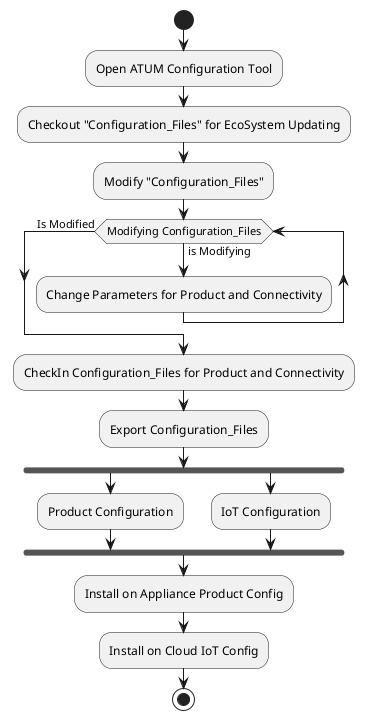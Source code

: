 Activity Diagram

@startuml configuration

    scale 1

    start
        :Open ATUM Configuration Tool;
        :Checkout "Configuration_Files" for EcoSystem Updating;
        :Modify "Configuration_Files";
        while (Modifying Configuration_Files) is (is Modifying)
        :Change Parameters for Product and Connectivity;
        endwhile (Is Modified)
        :CheckIn Configuration_Files for Product and Connectivity;
        :Export Configuration_Files;
        fork
        :Product Configuration;
        fork again
        :IoT Configuration;
        end fork
        :Install on Appliance Product Config;
        :Install on Cloud IoT Config;
    stop

@enduml